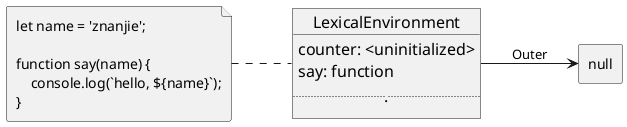 @startuml LexicalEnvironmentFunction
skinparam {
    FileFontSize 14
    ObjectAttributeFontSize 14
    ObjectFontSize 16
}
agent agent [
    null
]
file counter [
    let name = 'znanjie';

    function say(name) {
        console.log(`hello, ${name}`);
    }
]
object LexicalEnvironment
LexicalEnvironment : counter: <uninitialized>
LexicalEnvironment : say: function
LexicalEnvironment : .....

left to right direction
counter .. LexicalEnvironment
LexicalEnvironment --> agent: Outer
@enduml